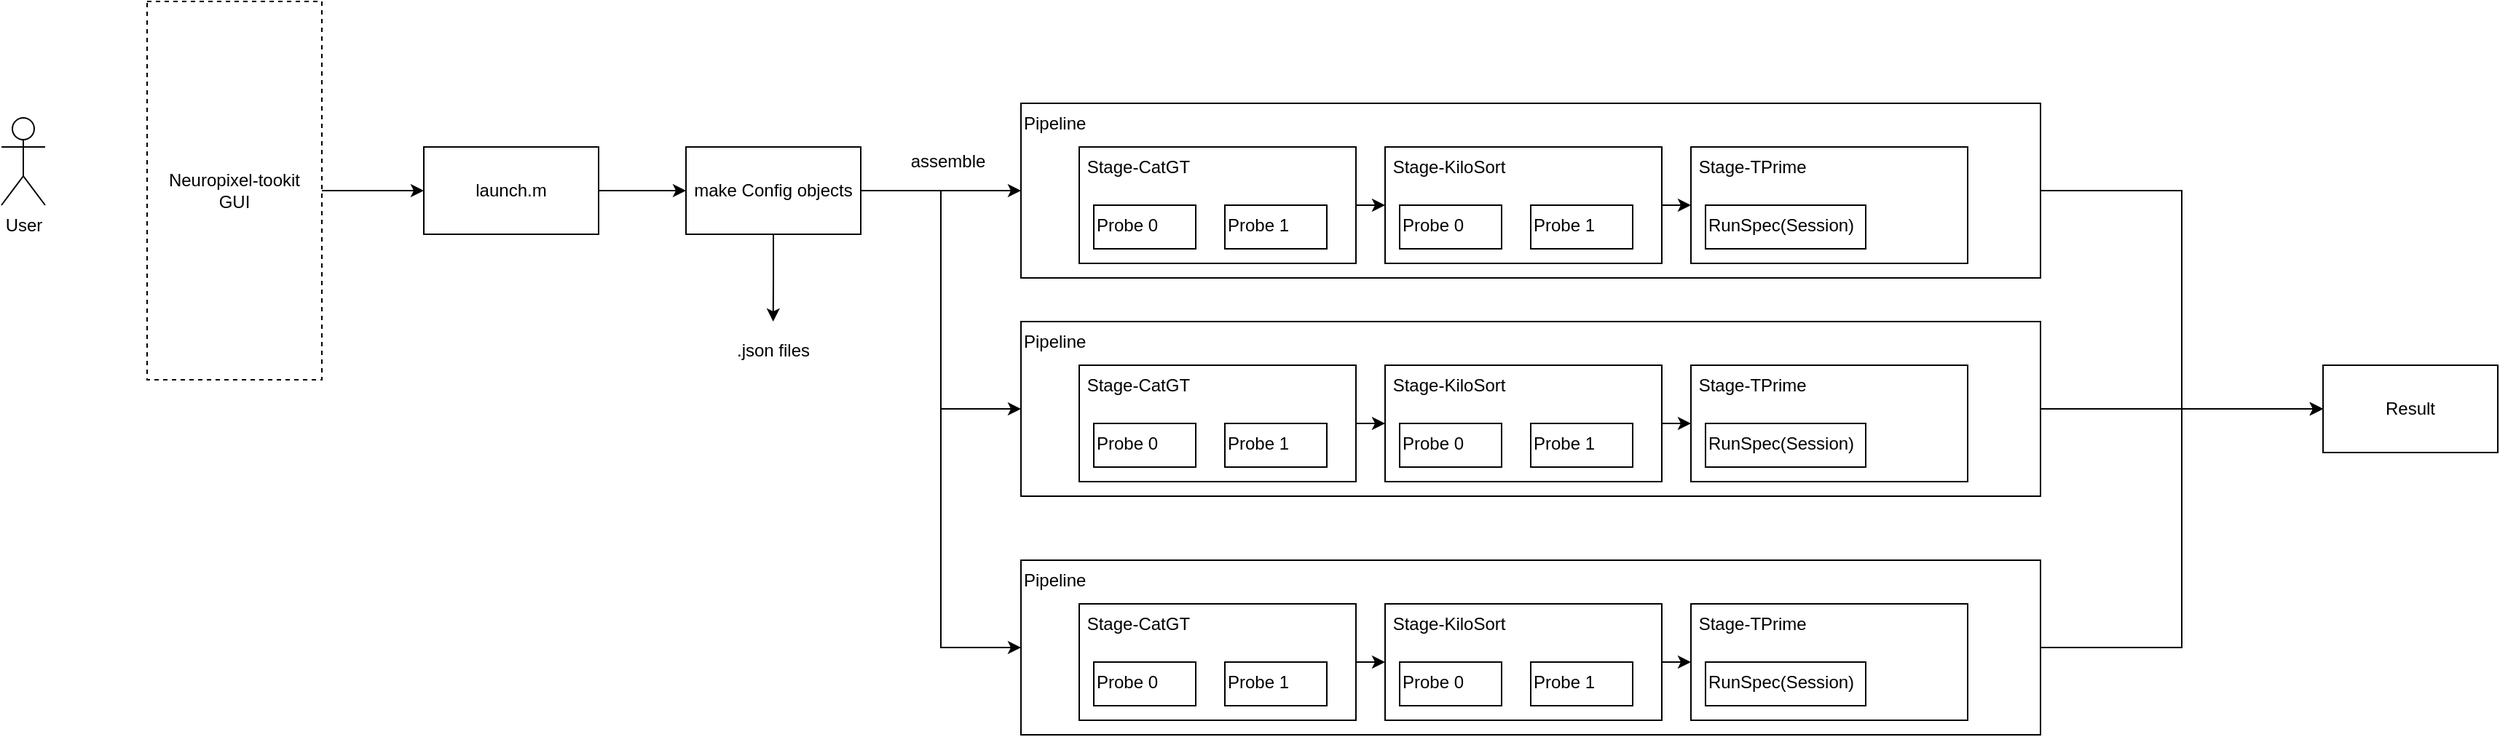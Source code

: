 <mxfile version="15.2.9" type="device"><diagram id="hH6VIfNlVfPyTVCMOIGf" name="Page-1"><mxGraphModel dx="1123" dy="734" grid="1" gridSize="10" guides="1" tooltips="1" connect="1" arrows="1" fold="1" page="1" pageScale="1" pageWidth="1169" pageHeight="827" math="0" shadow="0"><root><mxCell id="0"/><mxCell id="1" parent="0"/><mxCell id="_HJ-4v5rgr8-bnsbMhCd-1" value="User" style="shape=umlActor;verticalLabelPosition=bottom;verticalAlign=top;html=1;outlineConnect=0;" vertex="1" parent="1"><mxGeometry x="100" y="100" width="30" height="60" as="geometry"/></mxCell><mxCell id="_HJ-4v5rgr8-bnsbMhCd-4" style="edgeStyle=orthogonalEdgeStyle;rounded=0;orthogonalLoop=1;jettySize=auto;html=1;exitX=1;exitY=0.5;exitDx=0;exitDy=0;entryX=0;entryY=0.5;entryDx=0;entryDy=0;" edge="1" parent="1" source="_HJ-4v5rgr8-bnsbMhCd-2" target="_HJ-4v5rgr8-bnsbMhCd-3"><mxGeometry relative="1" as="geometry"/></mxCell><mxCell id="_HJ-4v5rgr8-bnsbMhCd-2" value="Neuropixel-tookit&lt;br&gt;GUI" style="rounded=0;whiteSpace=wrap;html=1;dashed=1;" vertex="1" parent="1"><mxGeometry x="200" y="20" width="120" height="260" as="geometry"/></mxCell><mxCell id="_HJ-4v5rgr8-bnsbMhCd-6" style="edgeStyle=orthogonalEdgeStyle;rounded=0;orthogonalLoop=1;jettySize=auto;html=1;exitX=1;exitY=0.5;exitDx=0;exitDy=0;entryX=0;entryY=0.5;entryDx=0;entryDy=0;" edge="1" parent="1" source="_HJ-4v5rgr8-bnsbMhCd-3" target="_HJ-4v5rgr8-bnsbMhCd-5"><mxGeometry relative="1" as="geometry"/></mxCell><mxCell id="_HJ-4v5rgr8-bnsbMhCd-3" value="launch.m" style="rounded=0;whiteSpace=wrap;html=1;" vertex="1" parent="1"><mxGeometry x="390" y="120" width="120" height="60" as="geometry"/></mxCell><mxCell id="_HJ-4v5rgr8-bnsbMhCd-42" style="edgeStyle=orthogonalEdgeStyle;rounded=0;orthogonalLoop=1;jettySize=auto;html=1;exitX=1;exitY=0.5;exitDx=0;exitDy=0;entryX=0;entryY=0.5;entryDx=0;entryDy=0;" edge="1" parent="1" source="_HJ-4v5rgr8-bnsbMhCd-5" target="_HJ-4v5rgr8-bnsbMhCd-8"><mxGeometry relative="1" as="geometry"/></mxCell><mxCell id="_HJ-4v5rgr8-bnsbMhCd-43" style="edgeStyle=orthogonalEdgeStyle;rounded=0;orthogonalLoop=1;jettySize=auto;html=1;exitX=1;exitY=0.5;exitDx=0;exitDy=0;entryX=0;entryY=0.5;entryDx=0;entryDy=0;" edge="1" parent="1" source="_HJ-4v5rgr8-bnsbMhCd-5" target="_HJ-4v5rgr8-bnsbMhCd-18"><mxGeometry relative="1" as="geometry"/></mxCell><mxCell id="_HJ-4v5rgr8-bnsbMhCd-44" style="edgeStyle=orthogonalEdgeStyle;rounded=0;orthogonalLoop=1;jettySize=auto;html=1;exitX=1;exitY=0.5;exitDx=0;exitDy=0;entryX=0;entryY=0.5;entryDx=0;entryDy=0;" edge="1" parent="1" source="_HJ-4v5rgr8-bnsbMhCd-5" target="_HJ-4v5rgr8-bnsbMhCd-27"><mxGeometry relative="1" as="geometry"/></mxCell><mxCell id="_HJ-4v5rgr8-bnsbMhCd-45" style="edgeStyle=orthogonalEdgeStyle;rounded=0;orthogonalLoop=1;jettySize=auto;html=1;exitX=0.5;exitY=1;exitDx=0;exitDy=0;" edge="1" parent="1" source="_HJ-4v5rgr8-bnsbMhCd-5"><mxGeometry relative="1" as="geometry"><mxPoint x="629.857" y="240" as="targetPoint"/></mxGeometry></mxCell><mxCell id="_HJ-4v5rgr8-bnsbMhCd-5" value="make Config objects" style="rounded=0;whiteSpace=wrap;html=1;" vertex="1" parent="1"><mxGeometry x="570" y="120" width="120" height="60" as="geometry"/></mxCell><mxCell id="_HJ-4v5rgr8-bnsbMhCd-49" style="edgeStyle=orthogonalEdgeStyle;rounded=0;orthogonalLoop=1;jettySize=auto;html=1;exitX=1;exitY=0.5;exitDx=0;exitDy=0;entryX=0;entryY=0.5;entryDx=0;entryDy=0;" edge="1" parent="1" source="_HJ-4v5rgr8-bnsbMhCd-8" target="_HJ-4v5rgr8-bnsbMhCd-48"><mxGeometry relative="1" as="geometry"/></mxCell><mxCell id="_HJ-4v5rgr8-bnsbMhCd-8" value="Pipeline" style="rounded=0;whiteSpace=wrap;html=1;verticalAlign=top;align=left;" vertex="1" parent="1"><mxGeometry x="800" y="90" width="700" height="120" as="geometry"/></mxCell><mxCell id="_HJ-4v5rgr8-bnsbMhCd-36" style="edgeStyle=orthogonalEdgeStyle;rounded=0;orthogonalLoop=1;jettySize=auto;html=1;exitX=1;exitY=0.5;exitDx=0;exitDy=0;entryX=0;entryY=0.5;entryDx=0;entryDy=0;" edge="1" parent="1" source="_HJ-4v5rgr8-bnsbMhCd-9" target="_HJ-4v5rgr8-bnsbMhCd-12"><mxGeometry relative="1" as="geometry"/></mxCell><mxCell id="_HJ-4v5rgr8-bnsbMhCd-9" value="&amp;nbsp;Stage-CatGT" style="rounded=0;whiteSpace=wrap;html=1;align=left;verticalAlign=top;" vertex="1" parent="1"><mxGeometry x="840" y="120" width="190" height="80" as="geometry"/></mxCell><mxCell id="_HJ-4v5rgr8-bnsbMhCd-10" value="Probe 0" style="rounded=0;whiteSpace=wrap;html=1;align=left;verticalAlign=top;" vertex="1" parent="1"><mxGeometry x="850" y="160" width="70" height="30" as="geometry"/></mxCell><mxCell id="_HJ-4v5rgr8-bnsbMhCd-11" value="Probe 1" style="rounded=0;whiteSpace=wrap;html=1;align=left;verticalAlign=top;" vertex="1" parent="1"><mxGeometry x="940" y="160" width="70" height="30" as="geometry"/></mxCell><mxCell id="_HJ-4v5rgr8-bnsbMhCd-37" style="edgeStyle=orthogonalEdgeStyle;rounded=0;orthogonalLoop=1;jettySize=auto;html=1;exitX=1;exitY=0.5;exitDx=0;exitDy=0;entryX=0;entryY=0.5;entryDx=0;entryDy=0;" edge="1" parent="1" source="_HJ-4v5rgr8-bnsbMhCd-12" target="_HJ-4v5rgr8-bnsbMhCd-15"><mxGeometry relative="1" as="geometry"/></mxCell><mxCell id="_HJ-4v5rgr8-bnsbMhCd-12" value="&amp;nbsp;Stage-KiloSort" style="rounded=0;whiteSpace=wrap;html=1;align=left;verticalAlign=top;" vertex="1" parent="1"><mxGeometry x="1050" y="120" width="190" height="80" as="geometry"/></mxCell><mxCell id="_HJ-4v5rgr8-bnsbMhCd-13" value="Probe 0" style="rounded=0;whiteSpace=wrap;html=1;align=left;verticalAlign=top;" vertex="1" parent="1"><mxGeometry x="1060" y="160" width="70" height="30" as="geometry"/></mxCell><mxCell id="_HJ-4v5rgr8-bnsbMhCd-14" value="Probe 1" style="rounded=0;whiteSpace=wrap;html=1;align=left;verticalAlign=top;" vertex="1" parent="1"><mxGeometry x="1150" y="160" width="70" height="30" as="geometry"/></mxCell><mxCell id="_HJ-4v5rgr8-bnsbMhCd-15" value="&amp;nbsp;Stage-TPrime" style="rounded=0;whiteSpace=wrap;html=1;align=left;verticalAlign=top;" vertex="1" parent="1"><mxGeometry x="1260" y="120" width="190" height="80" as="geometry"/></mxCell><mxCell id="_HJ-4v5rgr8-bnsbMhCd-16" value="RunSpec(Session)" style="rounded=0;whiteSpace=wrap;html=1;align=left;verticalAlign=top;" vertex="1" parent="1"><mxGeometry x="1270" y="160" width="110" height="30" as="geometry"/></mxCell><mxCell id="_HJ-4v5rgr8-bnsbMhCd-50" style="edgeStyle=orthogonalEdgeStyle;rounded=0;orthogonalLoop=1;jettySize=auto;html=1;exitX=1;exitY=0.5;exitDx=0;exitDy=0;" edge="1" parent="1" source="_HJ-4v5rgr8-bnsbMhCd-18" target="_HJ-4v5rgr8-bnsbMhCd-48"><mxGeometry relative="1" as="geometry"/></mxCell><mxCell id="_HJ-4v5rgr8-bnsbMhCd-18" value="Pipeline" style="rounded=0;whiteSpace=wrap;html=1;verticalAlign=top;align=left;" vertex="1" parent="1"><mxGeometry x="800" y="240" width="700" height="120" as="geometry"/></mxCell><mxCell id="_HJ-4v5rgr8-bnsbMhCd-38" style="edgeStyle=orthogonalEdgeStyle;rounded=0;orthogonalLoop=1;jettySize=auto;html=1;exitX=1;exitY=0.5;exitDx=0;exitDy=0;entryX=0;entryY=0.5;entryDx=0;entryDy=0;" edge="1" parent="1" source="_HJ-4v5rgr8-bnsbMhCd-19" target="_HJ-4v5rgr8-bnsbMhCd-22"><mxGeometry relative="1" as="geometry"/></mxCell><mxCell id="_HJ-4v5rgr8-bnsbMhCd-19" value="&amp;nbsp;Stage-CatGT" style="rounded=0;whiteSpace=wrap;html=1;align=left;verticalAlign=top;" vertex="1" parent="1"><mxGeometry x="840" y="270" width="190" height="80" as="geometry"/></mxCell><mxCell id="_HJ-4v5rgr8-bnsbMhCd-20" value="Probe 0" style="rounded=0;whiteSpace=wrap;html=1;align=left;verticalAlign=top;" vertex="1" parent="1"><mxGeometry x="850" y="310" width="70" height="30" as="geometry"/></mxCell><mxCell id="_HJ-4v5rgr8-bnsbMhCd-21" value="Probe 1" style="rounded=0;whiteSpace=wrap;html=1;align=left;verticalAlign=top;" vertex="1" parent="1"><mxGeometry x="940" y="310" width="70" height="30" as="geometry"/></mxCell><mxCell id="_HJ-4v5rgr8-bnsbMhCd-39" style="edgeStyle=orthogonalEdgeStyle;rounded=0;orthogonalLoop=1;jettySize=auto;html=1;exitX=1;exitY=0.5;exitDx=0;exitDy=0;entryX=0;entryY=0.5;entryDx=0;entryDy=0;" edge="1" parent="1" source="_HJ-4v5rgr8-bnsbMhCd-22" target="_HJ-4v5rgr8-bnsbMhCd-25"><mxGeometry relative="1" as="geometry"/></mxCell><mxCell id="_HJ-4v5rgr8-bnsbMhCd-22" value="&amp;nbsp;Stage-KiloSort" style="rounded=0;whiteSpace=wrap;html=1;align=left;verticalAlign=top;" vertex="1" parent="1"><mxGeometry x="1050" y="270" width="190" height="80" as="geometry"/></mxCell><mxCell id="_HJ-4v5rgr8-bnsbMhCd-23" value="Probe 0" style="rounded=0;whiteSpace=wrap;html=1;align=left;verticalAlign=top;" vertex="1" parent="1"><mxGeometry x="1060" y="310" width="70" height="30" as="geometry"/></mxCell><mxCell id="_HJ-4v5rgr8-bnsbMhCd-24" value="Probe 1" style="rounded=0;whiteSpace=wrap;html=1;align=left;verticalAlign=top;" vertex="1" parent="1"><mxGeometry x="1150" y="310" width="70" height="30" as="geometry"/></mxCell><mxCell id="_HJ-4v5rgr8-bnsbMhCd-25" value="&amp;nbsp;Stage-TPrime" style="rounded=0;whiteSpace=wrap;html=1;align=left;verticalAlign=top;" vertex="1" parent="1"><mxGeometry x="1260" y="270" width="190" height="80" as="geometry"/></mxCell><mxCell id="_HJ-4v5rgr8-bnsbMhCd-26" value="RunSpec(Session)" style="rounded=0;whiteSpace=wrap;html=1;align=left;verticalAlign=top;" vertex="1" parent="1"><mxGeometry x="1270" y="310" width="110" height="30" as="geometry"/></mxCell><mxCell id="_HJ-4v5rgr8-bnsbMhCd-51" style="edgeStyle=orthogonalEdgeStyle;rounded=0;orthogonalLoop=1;jettySize=auto;html=1;exitX=1;exitY=0.5;exitDx=0;exitDy=0;entryX=0;entryY=0.5;entryDx=0;entryDy=0;" edge="1" parent="1" source="_HJ-4v5rgr8-bnsbMhCd-27" target="_HJ-4v5rgr8-bnsbMhCd-48"><mxGeometry relative="1" as="geometry"/></mxCell><mxCell id="_HJ-4v5rgr8-bnsbMhCd-27" value="Pipeline" style="rounded=0;whiteSpace=wrap;html=1;verticalAlign=top;align=left;" vertex="1" parent="1"><mxGeometry x="800" y="404" width="700" height="120" as="geometry"/></mxCell><mxCell id="_HJ-4v5rgr8-bnsbMhCd-40" style="edgeStyle=orthogonalEdgeStyle;rounded=0;orthogonalLoop=1;jettySize=auto;html=1;exitX=1;exitY=0.5;exitDx=0;exitDy=0;entryX=0;entryY=0.5;entryDx=0;entryDy=0;" edge="1" parent="1" source="_HJ-4v5rgr8-bnsbMhCd-28" target="_HJ-4v5rgr8-bnsbMhCd-31"><mxGeometry relative="1" as="geometry"/></mxCell><mxCell id="_HJ-4v5rgr8-bnsbMhCd-28" value="&amp;nbsp;Stage-CatGT" style="rounded=0;whiteSpace=wrap;html=1;align=left;verticalAlign=top;" vertex="1" parent="1"><mxGeometry x="840" y="434" width="190" height="80" as="geometry"/></mxCell><mxCell id="_HJ-4v5rgr8-bnsbMhCd-29" value="Probe 0" style="rounded=0;whiteSpace=wrap;html=1;align=left;verticalAlign=top;" vertex="1" parent="1"><mxGeometry x="850" y="474" width="70" height="30" as="geometry"/></mxCell><mxCell id="_HJ-4v5rgr8-bnsbMhCd-30" value="Probe 1" style="rounded=0;whiteSpace=wrap;html=1;align=left;verticalAlign=top;" vertex="1" parent="1"><mxGeometry x="940" y="474" width="70" height="30" as="geometry"/></mxCell><mxCell id="_HJ-4v5rgr8-bnsbMhCd-41" style="edgeStyle=orthogonalEdgeStyle;rounded=0;orthogonalLoop=1;jettySize=auto;html=1;exitX=1;exitY=0.5;exitDx=0;exitDy=0;entryX=0;entryY=0.5;entryDx=0;entryDy=0;" edge="1" parent="1" source="_HJ-4v5rgr8-bnsbMhCd-31" target="_HJ-4v5rgr8-bnsbMhCd-34"><mxGeometry relative="1" as="geometry"/></mxCell><mxCell id="_HJ-4v5rgr8-bnsbMhCd-31" value="&amp;nbsp;Stage-KiloSort" style="rounded=0;whiteSpace=wrap;html=1;align=left;verticalAlign=top;" vertex="1" parent="1"><mxGeometry x="1050" y="434" width="190" height="80" as="geometry"/></mxCell><mxCell id="_HJ-4v5rgr8-bnsbMhCd-32" value="Probe 0" style="rounded=0;whiteSpace=wrap;html=1;align=left;verticalAlign=top;" vertex="1" parent="1"><mxGeometry x="1060" y="474" width="70" height="30" as="geometry"/></mxCell><mxCell id="_HJ-4v5rgr8-bnsbMhCd-33" value="Probe 1" style="rounded=0;whiteSpace=wrap;html=1;align=left;verticalAlign=top;" vertex="1" parent="1"><mxGeometry x="1150" y="474" width="70" height="30" as="geometry"/></mxCell><mxCell id="_HJ-4v5rgr8-bnsbMhCd-34" value="&amp;nbsp;Stage-TPrime" style="rounded=0;whiteSpace=wrap;html=1;align=left;verticalAlign=top;" vertex="1" parent="1"><mxGeometry x="1260" y="434" width="190" height="80" as="geometry"/></mxCell><mxCell id="_HJ-4v5rgr8-bnsbMhCd-35" value="RunSpec(Session)" style="rounded=0;whiteSpace=wrap;html=1;align=left;verticalAlign=top;" vertex="1" parent="1"><mxGeometry x="1270" y="474" width="110" height="30" as="geometry"/></mxCell><mxCell id="_HJ-4v5rgr8-bnsbMhCd-46" value=".json files" style="text;html=1;strokeColor=none;fillColor=none;align=center;verticalAlign=middle;whiteSpace=wrap;rounded=0;" vertex="1" parent="1"><mxGeometry x="595" y="250" width="70" height="20" as="geometry"/></mxCell><mxCell id="_HJ-4v5rgr8-bnsbMhCd-47" value="assemble" style="text;html=1;strokeColor=none;fillColor=none;align=center;verticalAlign=middle;whiteSpace=wrap;rounded=0;" vertex="1" parent="1"><mxGeometry x="720" y="120" width="60" height="20" as="geometry"/></mxCell><mxCell id="_HJ-4v5rgr8-bnsbMhCd-48" value="Result" style="rounded=0;whiteSpace=wrap;html=1;align=center;verticalAlign=middle;" vertex="1" parent="1"><mxGeometry x="1694" y="270" width="120" height="60" as="geometry"/></mxCell></root></mxGraphModel></diagram></mxfile>